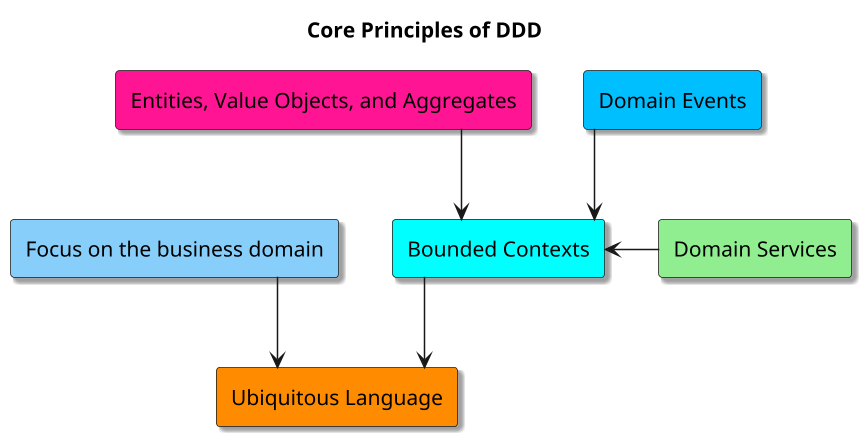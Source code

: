 @startuml
title Core Principles of DDD
scale 1.5
skinparam Shadowing true
skinparam linetype ortho

rectangle "Focus on the business domain" as F #LightSkyBlue
rectangle "Ubiquitous Language" as U #Darkorange
rectangle "Bounded Contexts" as B #aqua
rectangle "Entities, Value Objects, and Aggregates" as E #DeepPink
rectangle "Domain Events" as DE #DeepSkyBlue
rectangle "Domain Services" as DS #LightGreen

F --> U
B --> U
E --> B
DE --> B
DS -l-> B

@enduml